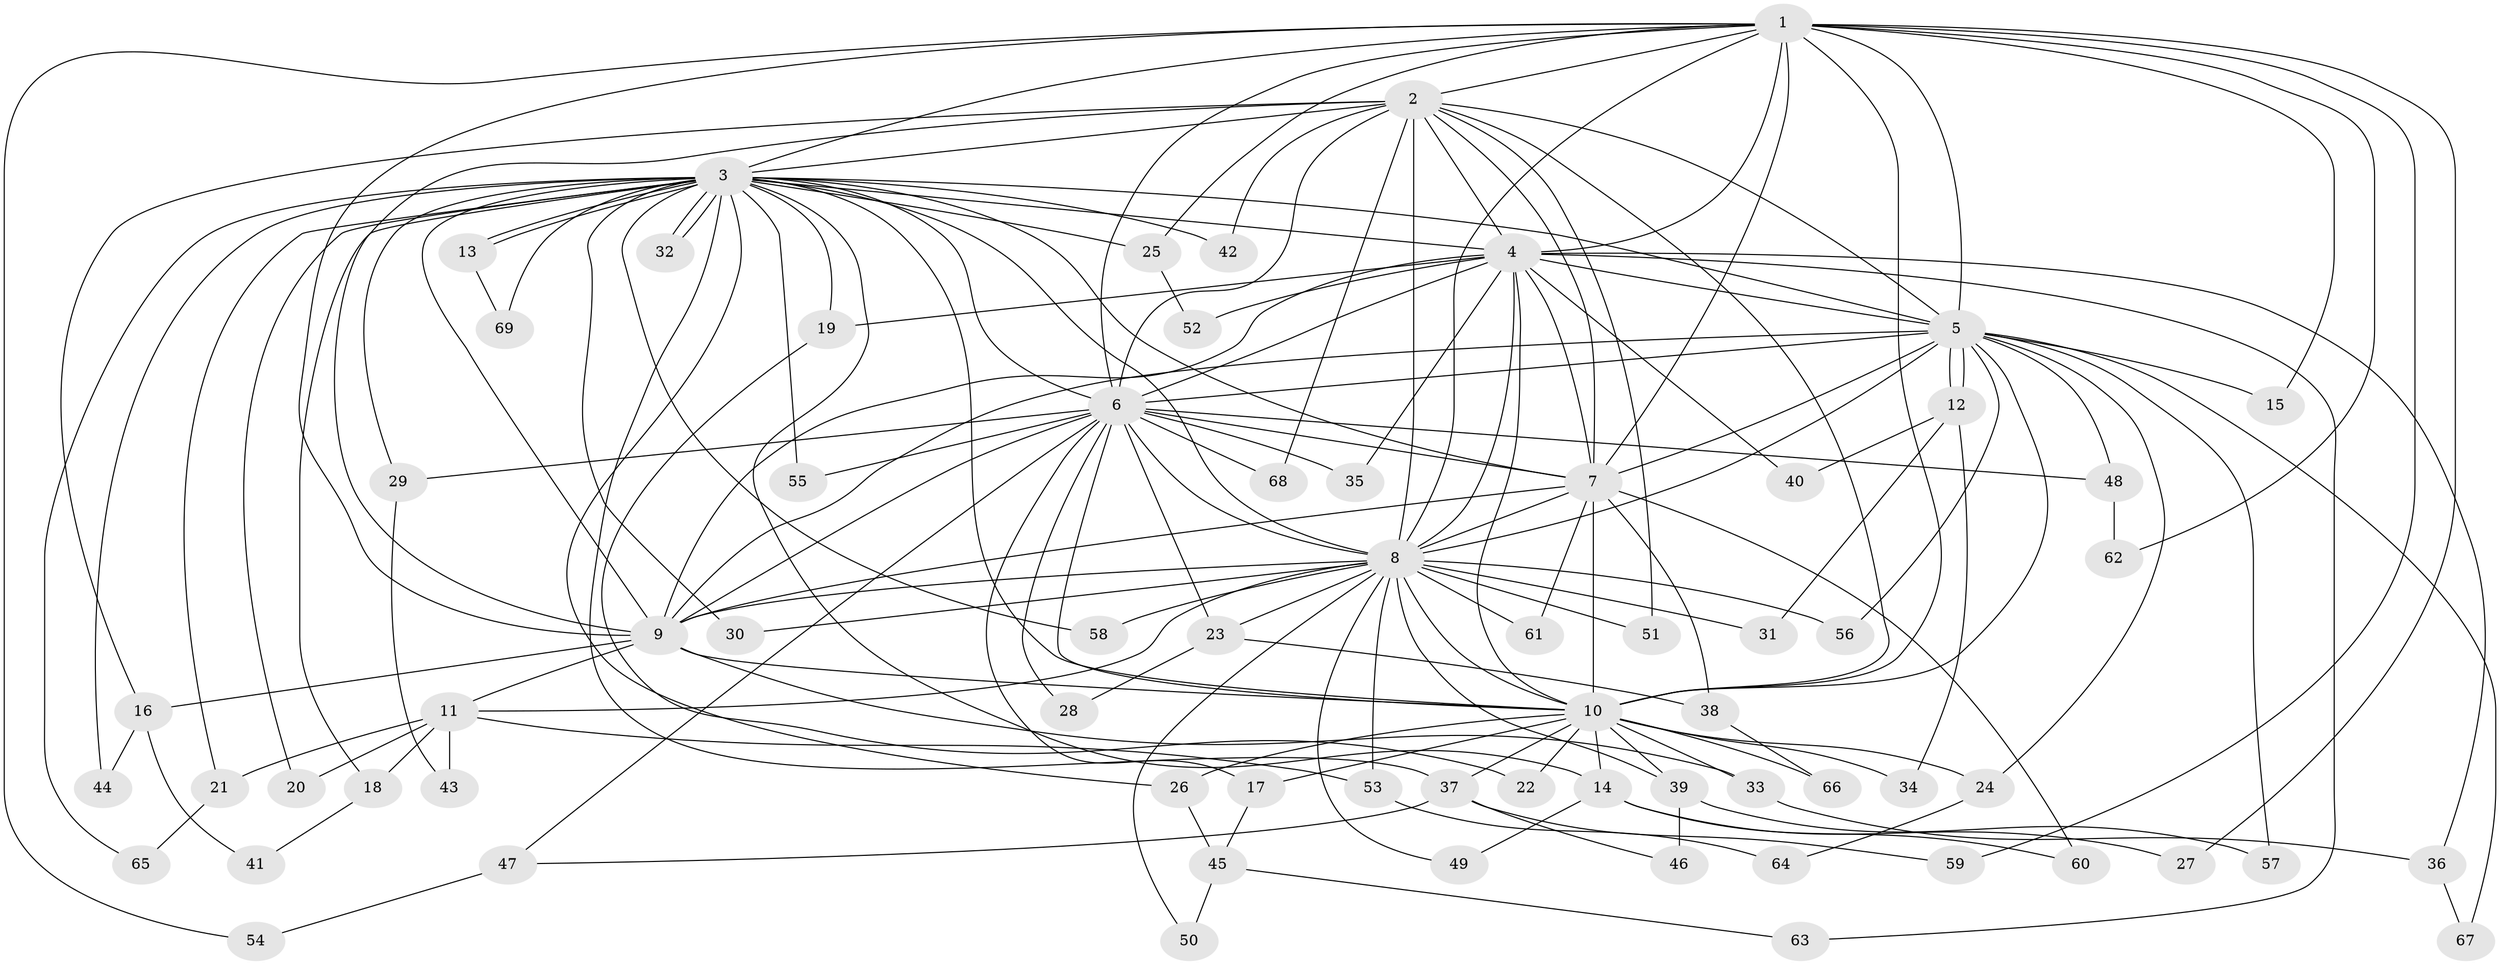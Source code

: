 // coarse degree distribution, {7: 0.037037037037037035, 18: 0.037037037037037035, 1: 0.14814814814814814, 2: 0.4444444444444444, 3: 0.18518518518518517, 4: 0.07407407407407407, 12: 0.07407407407407407}
// Generated by graph-tools (version 1.1) at 2025/48/03/04/25 21:48:37]
// undirected, 69 vertices, 163 edges
graph export_dot {
graph [start="1"]
  node [color=gray90,style=filled];
  1;
  2;
  3;
  4;
  5;
  6;
  7;
  8;
  9;
  10;
  11;
  12;
  13;
  14;
  15;
  16;
  17;
  18;
  19;
  20;
  21;
  22;
  23;
  24;
  25;
  26;
  27;
  28;
  29;
  30;
  31;
  32;
  33;
  34;
  35;
  36;
  37;
  38;
  39;
  40;
  41;
  42;
  43;
  44;
  45;
  46;
  47;
  48;
  49;
  50;
  51;
  52;
  53;
  54;
  55;
  56;
  57;
  58;
  59;
  60;
  61;
  62;
  63;
  64;
  65;
  66;
  67;
  68;
  69;
  1 -- 2;
  1 -- 3;
  1 -- 4;
  1 -- 5;
  1 -- 6;
  1 -- 7;
  1 -- 8;
  1 -- 9;
  1 -- 10;
  1 -- 15;
  1 -- 25;
  1 -- 27;
  1 -- 54;
  1 -- 59;
  1 -- 62;
  2 -- 3;
  2 -- 4;
  2 -- 5;
  2 -- 6;
  2 -- 7;
  2 -- 8;
  2 -- 9;
  2 -- 10;
  2 -- 16;
  2 -- 42;
  2 -- 51;
  2 -- 68;
  3 -- 4;
  3 -- 5;
  3 -- 6;
  3 -- 7;
  3 -- 8;
  3 -- 9;
  3 -- 10;
  3 -- 13;
  3 -- 13;
  3 -- 14;
  3 -- 18;
  3 -- 19;
  3 -- 20;
  3 -- 21;
  3 -- 25;
  3 -- 26;
  3 -- 29;
  3 -- 30;
  3 -- 32;
  3 -- 32;
  3 -- 37;
  3 -- 42;
  3 -- 44;
  3 -- 55;
  3 -- 58;
  3 -- 65;
  3 -- 69;
  4 -- 5;
  4 -- 6;
  4 -- 7;
  4 -- 8;
  4 -- 9;
  4 -- 10;
  4 -- 19;
  4 -- 35;
  4 -- 36;
  4 -- 40;
  4 -- 52;
  4 -- 63;
  5 -- 6;
  5 -- 7;
  5 -- 8;
  5 -- 9;
  5 -- 10;
  5 -- 12;
  5 -- 12;
  5 -- 15;
  5 -- 24;
  5 -- 48;
  5 -- 56;
  5 -- 57;
  5 -- 67;
  6 -- 7;
  6 -- 8;
  6 -- 9;
  6 -- 10;
  6 -- 17;
  6 -- 23;
  6 -- 28;
  6 -- 29;
  6 -- 35;
  6 -- 47;
  6 -- 48;
  6 -- 55;
  6 -- 68;
  7 -- 8;
  7 -- 9;
  7 -- 10;
  7 -- 38;
  7 -- 60;
  7 -- 61;
  8 -- 9;
  8 -- 10;
  8 -- 11;
  8 -- 23;
  8 -- 30;
  8 -- 31;
  8 -- 39;
  8 -- 49;
  8 -- 50;
  8 -- 51;
  8 -- 53;
  8 -- 56;
  8 -- 58;
  8 -- 61;
  9 -- 10;
  9 -- 11;
  9 -- 16;
  9 -- 33;
  10 -- 14;
  10 -- 17;
  10 -- 22;
  10 -- 24;
  10 -- 26;
  10 -- 33;
  10 -- 34;
  10 -- 37;
  10 -- 39;
  10 -- 66;
  11 -- 18;
  11 -- 20;
  11 -- 21;
  11 -- 43;
  11 -- 53;
  12 -- 31;
  12 -- 34;
  12 -- 40;
  13 -- 69;
  14 -- 27;
  14 -- 49;
  14 -- 60;
  16 -- 41;
  16 -- 44;
  17 -- 45;
  18 -- 41;
  19 -- 22;
  21 -- 65;
  23 -- 28;
  23 -- 38;
  24 -- 64;
  25 -- 52;
  26 -- 45;
  29 -- 43;
  33 -- 36;
  36 -- 67;
  37 -- 46;
  37 -- 47;
  37 -- 59;
  38 -- 66;
  39 -- 46;
  39 -- 57;
  45 -- 50;
  45 -- 63;
  47 -- 54;
  48 -- 62;
  53 -- 64;
}
